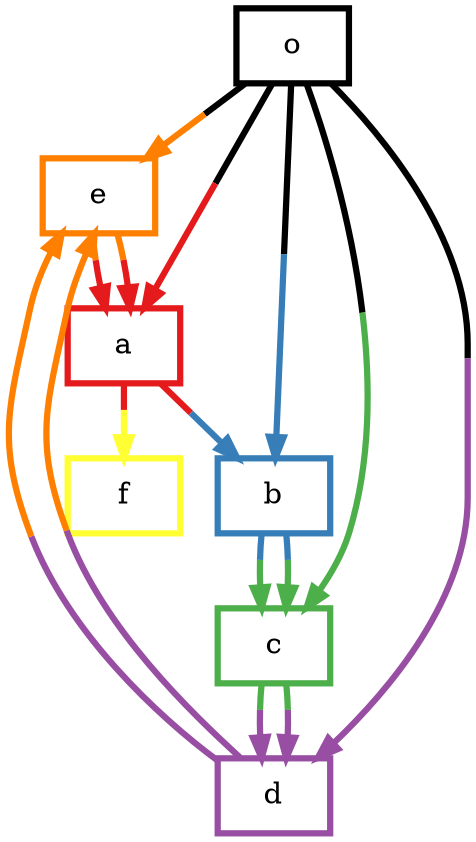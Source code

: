 digraph barS {
	{
		rank=same
	6 [shape=box,penwidth=3,colorscheme=set19,color=-181937953,label="o"]
	}
	{
		rank=same
		5 [shape=box,penwidth=3,colorscheme=set19,color=6,label="f"]
	}
	4 [shape=box,penwidth=3,colorscheme=set19,color=5,label="e"]
	3 [shape=box,penwidth=3,colorscheme=set19,color=4,label="d"]
	2 [shape=box,penwidth=3,colorscheme=set19,color=3,label="c"]
	1 [shape=box,penwidth=3,colorscheme=set19,color=2,label="b"]
	0 [shape=box,penwidth=3,colorscheme=set19,color=1,label="a"]
	6 -> 0 [penwidth=3,colorscheme=set19,color="-181937953;0.5:1"]
	6 -> 1 [penwidth=3,colorscheme=set19,color="-181937953;0.5:2"]
	6 -> 2 [penwidth=3,colorscheme=set19,color="-181937953;0.5:3"]
	6 -> 3 [penwidth=3,colorscheme=set19,color="-181937953;0.5:4"]
	6 -> 4 [penwidth=3,colorscheme=set19,color="-181937953;0.5:5"]
	4 -> 0 [penwidth=3,colorscheme=set19,color="5;0.5:1"]
	4 -> 0 [penwidth=3,colorscheme=set19,color="5;0.5:1"]
	3 -> 4 [penwidth=3,colorscheme=set19,color="4;0.5:5"]
	3 -> 4 [penwidth=3,colorscheme=set19,color="4;0.5:5"]
	2 -> 3 [penwidth=3,colorscheme=set19,color="3;0.5:4"]
	2 -> 3 [penwidth=3,colorscheme=set19,color="3;0.5:4"]
	1 -> 2 [penwidth=3,colorscheme=set19,color="2;0.5:3"]
	1 -> 2 [penwidth=3,colorscheme=set19,color="2;0.5:3"]
	0 -> 1 [penwidth=3,colorscheme=set19,color="1;0.5:2"]
	0 -> 5 [penwidth=3,colorscheme=set19,color="1;0.5:6"]
}
